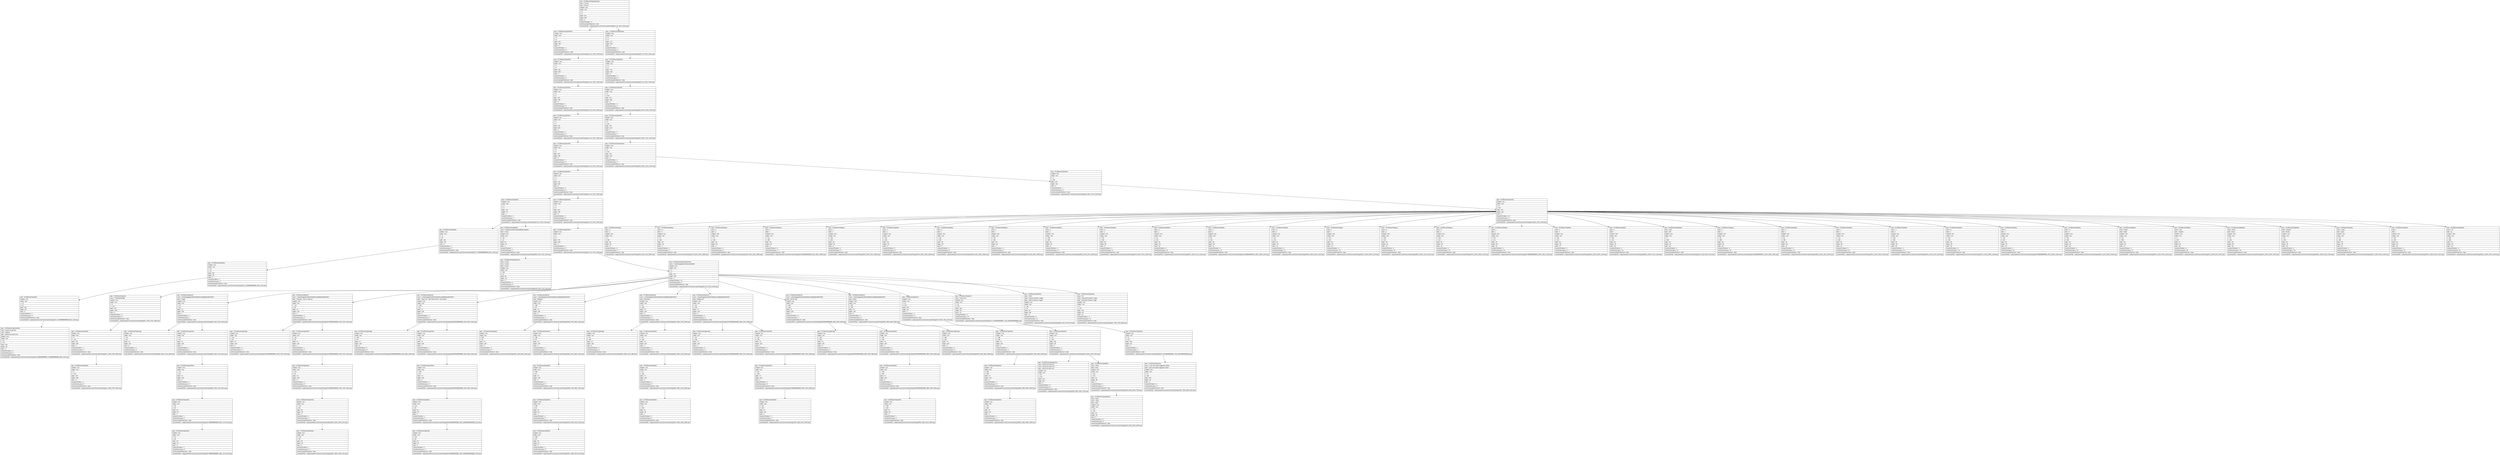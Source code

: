 digraph Layout {

	node [shape=record fontname=Arial];

	0	[label="{type = XCUIElementTypeApplication\l|name = Chrome\l|label = Chrome\l|enabled = true\l|visible = true\l|x = 0\l|y = 0\l|width = 375\l|height = 667\l|index = 0\l|numberOfChildren = 3\l|eventGeneratedOnElement = false \l|screenshotPath = outputs/android-to-ios/chrome-back/S1/pngs/0.0_0.0_750.0_1334.0.png\l}"]
	1	[label="{type = XCUIElementTypeWindow\l|enabled = true\l|visible = true\l|x = 0\l|y = 0\l|width = 375\l|height = 667\l|index = 0\l|numberOfChildren = 1\l|numInParentLayout = 0\l|eventGeneratedOnElement = false \l|screenshotPath = outputs/android-to-ios/chrome-back/S1/pngs/0.0_0.0_750.0_1334.0.png\l}"]
	2	[label="{type = XCUIElementTypeWindow\l|enabled = true\l|visible = true\l|x = 0\l|y = 0\l|width = 375\l|height = 667\l|index = 2\l|numberOfChildren = 1\l|numInParentLayout = 2\l|eventGeneratedOnElement = false \l|screenshotPath = outputs/android-to-ios/chrome-back/S1/pngs/0.0_0.0_750.0_1334.0.png\l}"]
	3	[label="{type = XCUIElementTypeOther\l|enabled = true\l|visible = true\l|x = 0\l|y = 0\l|width = 375\l|height = 667\l|index = 0\l|numberOfChildren = 1\l|numInParentLayout = 0\l|eventGeneratedOnElement = false \l|screenshotPath = outputs/android-to-ios/chrome-back/S1/pngs/0.0_0.0_750.0_1334.0.png\l}"]
	4	[label="{type = XCUIElementTypeOther\l|enabled = true\l|visible = true\l|x = 0\l|y = 0\l|width = 375\l|height = 667\l|index = 0\l|numberOfChildren = 1\l|numInParentLayout = 0\l|eventGeneratedOnElement = false \l|screenshotPath = outputs/android-to-ios/chrome-back/S1/pngs/0.0_0.0_750.0_1334.0.png\l}"]
	5	[label="{type = XCUIElementTypeOther\l|enabled = true\l|visible = true\l|x = 0\l|y = 0\l|width = 375\l|height = 667\l|index = 0\l|numberOfChildren = 1\l|numInParentLayout = 0\l|eventGeneratedOnElement = false \l|screenshotPath = outputs/android-to-ios/chrome-back/S1/pngs/0.0_0.0_750.0_1334.0.png\l}"]
	6	[label="{type = XCUIElementTypeOther\l|enabled = true\l|visible = true\l|x = 0\l|y = 407\l|width = 375\l|height = 260\l|index = 0\l|numberOfChildren = 3\l|numInParentLayout = 0\l|eventGeneratedOnElement = false \l|screenshotPath = outputs/android-to-ios/chrome-back/S1/pngs/0.0_814.0_750.0_1334.0.png\l}"]
	7	[label="{type = XCUIElementTypeOther\l|enabled = true\l|visible = true\l|x = 0\l|y = 0\l|width = 375\l|height = 667\l|index = 0\l|numberOfChildren = 1\l|numInParentLayout = 0\l|eventGeneratedOnElement = false \l|screenshotPath = outputs/android-to-ios/chrome-back/S1/pngs/0.0_0.0_750.0_1334.0.png\l}"]
	8	[label="{type = XCUIElementTypeOther\l|enabled = true\l|visible = true\l|x = 0\l|y = 451\l|width = 375\l|height = 216\l|index = 2\l|numberOfChildren = 1\l|numInParentLayout = 2\l|eventGeneratedOnElement = false \l|screenshotPath = outputs/android-to-ios/chrome-back/S1/pngs/0.0_902.0_750.0_1334.0.png\l}"]
	9	[label="{type = XCUIElementTypeOther\l|enabled = true\l|visible = true\l|x = 0\l|y = 0\l|width = 375\l|height = 667\l|index = 0\l|numberOfChildren = 1\l|numInParentLayout = 0\l|eventGeneratedOnElement = false \l|screenshotPath = outputs/android-to-ios/chrome-back/S1/pngs/0.0_0.0_750.0_1334.0.png\l}"]
	10	[label="{type = XCUIElementTypeKeyboard\l|enabled = true\l|visible = true\l|x = 0\l|y = 451\l|width = 375\l|height = 216\l|index = 0\l|numberOfChildren = 1\l|numInParentLayout = 0\l|eventGeneratedOnElement = false \l|screenshotPath = outputs/android-to-ios/chrome-back/S1/pngs/0.0_902.0_750.0_1334.0.png\l}"]
	11	[label="{type = XCUIElementTypeOther\l|enabled = true\l|visible = true\l|x = 0\l|y = 0\l|width = 375\l|height = 667\l|index = 0\l|numberOfChildren = 6\l|numInParentLayout = 0\l|eventGeneratedOnElement = false \l|screenshotPath = outputs/android-to-ios/chrome-back/S1/pngs/0.0_0.0_750.0_1334.0.png\l}"]
	12	[label="{type = XCUIElementTypeOther\l|enabled = true\l|visible = true\l|x = 0\l|y = 451\l|width = 375\l|height = 216\l|index = 0\l|numberOfChildren = 1\l|numInParentLayout = 0\l|eventGeneratedOnElement = false \l|screenshotPath = outputs/android-to-ios/chrome-back/S1/pngs/0.0_902.0_750.0_1334.0.png\l}"]
	13	[label="{type = XCUIElementTypeOther\l|enabled = true\l|visible = true\l|x = 0\l|y = 0\l|width = 375\l|height = 70\l|index = 1\l|numberOfChildren = 3\l|numInParentLayout = 1\l|eventGeneratedOnElement = false \l|screenshotPath = outputs/android-to-ios/chrome-back/S1/pngs/0.0_0.0_750.0_140.0.png\l}"]
	14	[label="{type = XCUIElementTypeOther\l|enabled = true\l|visible = true\l|x = 0\l|y = 0\l|width = 375\l|height = 667\l|index = 2\l|numberOfChildren = 2\l|numInParentLayout = 2\l|eventGeneratedOnElement = false \l|screenshotPath = outputs/android-to-ios/chrome-back/S1/pngs/0.0_0.0_750.0_1334.0.png\l}"]
	15	[label="{type = XCUIElementTypeOther\l|enabled = true\l|visible = true\l|x = 0\l|y = 451\l|width = 375\l|height = 216\l|index = 0\l|numberOfChildren = 34\l|numInParentLayout = 0\l|eventGeneratedOnElement = false \l|screenshotPath = outputs/android-to-ios/chrome-back/S1/pngs/0.0_902.0_750.0_1334.0.png\l}"]
	16	[label="{type = XCUIElementTypeOther\l|enabled = true\l|visible = true\l|x = 10\l|y = 24\l|width = 291\l|height = 36\l|index = 0\l|numberOfChildren = 1\l|numInParentLayout = 0\l|eventGeneratedOnElement = false \l|screenshotPath = outputs/android-to-ios/chrome-back/S1/pngs/20.0_47.99999999999999_602.0_120.0.png\l}"]
	17	[label="{type = XCUIElementTypeButton\l|name = kToolbarCancelOmniboxEditButtonIdentifier\l|label = Cancel\l|enabled = true\l|visible = true\l|x = 301\l|y = 20\l|width = 64\l|height = 44\l|index = 1\l|numberOfChildren = 1\l|numInParentLayout = 1\l|eventGeneratedOnElement = false \l|screenshotPath = outputs/android-to-ios/chrome-back/S1/pngs/602.0_40.0_730.0_128.0.png\l}"]
	18	[label="{type = XCUIElementTypeOther\l|enabled = true\l|visible = true\l|x = 0\l|y = 0\l|width = 375\l|height = 623\l|index = 0\l|numberOfChildren = 1\l|numInParentLayout = 0\l|eventGeneratedOnElement = false \l|screenshotPath = outputs/android-to-ios/chrome-back/S1/pngs/0.0_0.0_750.0_1246.0.png\l}"]
	19	[label="{type = XCUIElementTypeKey\l|name = q\l|label = q\l|enabled = true\l|visible = true\l|x = 0\l|y = 458\l|width = 38\l|height = 46\l|index = 0\l|numberOfChildren = 0\l|numInParentLayout = 0\l|eventGeneratedOnElement = false \l|screenshotPath = outputs/android-to-ios/chrome-back/S1/pngs/0.0_916.0_76.0_1008.0.png\l}"]
	20	[label="{type = XCUIElementTypeKey\l|name = w\l|label = w\l|enabled = true\l|visible = true\l|x = 37\l|y = 458\l|width = 38\l|height = 46\l|index = 1\l|numberOfChildren = 0\l|numInParentLayout = 1\l|eventGeneratedOnElement = false \l|screenshotPath = outputs/android-to-ios/chrome-back/S1/pngs/74.0_916.0_150.0_1008.0.png\l}"]
	21	[label="{type = XCUIElementTypeKey\l|name = e\l|label = e\l|enabled = true\l|visible = true\l|x = 75\l|y = 458\l|width = 38\l|height = 46\l|index = 2\l|numberOfChildren = 0\l|numInParentLayout = 2\l|eventGeneratedOnElement = false \l|screenshotPath = outputs/android-to-ios/chrome-back/S1/pngs/150.0_916.0_226.0_1008.0.png\l}"]
	22	[label="{type = XCUIElementTypeKey\l|name = r\l|label = r\l|enabled = true\l|visible = true\l|x = 112\l|y = 458\l|width = 38\l|height = 46\l|index = 3\l|numberOfChildren = 0\l|numInParentLayout = 3\l|eventGeneratedOnElement = false \l|screenshotPath = outputs/android-to-ios/chrome-back/S1/pngs/224.00000000000003_916.0_300.0_1008.0.png\l}"]
	23	[label="{type = XCUIElementTypeKey\l|name = t\l|label = t\l|enabled = true\l|visible = true\l|x = 150\l|y = 458\l|width = 38\l|height = 46\l|index = 4\l|numberOfChildren = 0\l|numInParentLayout = 4\l|eventGeneratedOnElement = false \l|screenshotPath = outputs/android-to-ios/chrome-back/S1/pngs/300.0_916.0_376.0_1008.0.png\l}"]
	24	[label="{type = XCUIElementTypeKey\l|name = y\l|label = y\l|enabled = true\l|visible = true\l|x = 187\l|y = 458\l|width = 38\l|height = 46\l|index = 5\l|numberOfChildren = 0\l|numInParentLayout = 5\l|eventGeneratedOnElement = false \l|screenshotPath = outputs/android-to-ios/chrome-back/S1/pngs/374.0_916.0_450.0_1008.0.png\l}"]
	25	[label="{type = XCUIElementTypeKey\l|name = u\l|label = u\l|enabled = true\l|visible = true\l|x = 225\l|y = 458\l|width = 38\l|height = 46\l|index = 6\l|numberOfChildren = 0\l|numInParentLayout = 6\l|eventGeneratedOnElement = false \l|screenshotPath = outputs/android-to-ios/chrome-back/S1/pngs/450.0_916.0_526.0_1008.0.png\l}"]
	26	[label="{type = XCUIElementTypeKey\l|name = i\l|label = i\l|enabled = true\l|visible = true\l|x = 262\l|y = 458\l|width = 38\l|height = 46\l|index = 7\l|numberOfChildren = 0\l|numInParentLayout = 7\l|eventGeneratedOnElement = false \l|screenshotPath = outputs/android-to-ios/chrome-back/S1/pngs/524.0_916.0_600.0_1008.0.png\l}"]
	27	[label="{type = XCUIElementTypeKey\l|name = o\l|label = o\l|enabled = true\l|visible = true\l|x = 300\l|y = 458\l|width = 38\l|height = 46\l|index = 8\l|numberOfChildren = 0\l|numInParentLayout = 8\l|eventGeneratedOnElement = false \l|screenshotPath = outputs/android-to-ios/chrome-back/S1/pngs/600.0_916.0_676.0_1008.0.png\l}"]
	28	[label="{type = XCUIElementTypeKey\l|name = p\l|label = p\l|enabled = true\l|visible = true\l|x = 337\l|y = 458\l|width = 38\l|height = 46\l|index = 9\l|numberOfChildren = 0\l|numInParentLayout = 9\l|eventGeneratedOnElement = false \l|screenshotPath = outputs/android-to-ios/chrome-back/S1/pngs/674.0_916.0_750.0_1008.0.png\l}"]
	29	[label="{type = XCUIElementTypeKey\l|name = a\l|label = a\l|enabled = true\l|visible = true\l|x = 18\l|y = 512\l|width = 38\l|height = 46\l|index = 10\l|numberOfChildren = 0\l|numInParentLayout = 10\l|eventGeneratedOnElement = false \l|screenshotPath = outputs/android-to-ios/chrome-back/S1/pngs/36.0_1024.0_112.0_1116.0.png\l}"]
	30	[label="{type = XCUIElementTypeKey\l|name = s\l|label = s\l|enabled = true\l|visible = true\l|x = 56\l|y = 512\l|width = 38\l|height = 46\l|index = 11\l|numberOfChildren = 0\l|numInParentLayout = 11\l|eventGeneratedOnElement = false \l|screenshotPath = outputs/android-to-ios/chrome-back/S1/pngs/112.00000000000001_1024.0_188.0_1116.0.png\l}"]
	31	[label="{type = XCUIElementTypeKey\l|name = d\l|label = d\l|enabled = true\l|visible = true\l|x = 93\l|y = 512\l|width = 38\l|height = 46\l|index = 12\l|numberOfChildren = 0\l|numInParentLayout = 12\l|eventGeneratedOnElement = false \l|screenshotPath = outputs/android-to-ios/chrome-back/S1/pngs/186.0_1024.0_262.0_1116.0.png\l}"]
	32	[label="{type = XCUIElementTypeKey\l|name = f\l|label = f\l|enabled = true\l|visible = true\l|x = 131\l|y = 512\l|width = 38\l|height = 46\l|index = 13\l|numberOfChildren = 0\l|numInParentLayout = 13\l|eventGeneratedOnElement = false \l|screenshotPath = outputs/android-to-ios/chrome-back/S1/pngs/262.0_1024.0_338.0_1116.0.png\l}"]
	33	[label="{type = XCUIElementTypeKey\l|name = g\l|label = g\l|enabled = true\l|visible = true\l|x = 169\l|y = 512\l|width = 38\l|height = 46\l|index = 14\l|numberOfChildren = 0\l|numInParentLayout = 14\l|eventGeneratedOnElement = false \l|screenshotPath = outputs/android-to-ios/chrome-back/S1/pngs/338.0_1024.0_414.0_1116.0.png\l}"]
	34	[label="{type = XCUIElementTypeKey\l|name = h\l|label = h\l|enabled = true\l|visible = true\l|x = 206\l|y = 512\l|width = 38\l|height = 46\l|index = 15\l|numberOfChildren = 0\l|numInParentLayout = 15\l|eventGeneratedOnElement = false \l|screenshotPath = outputs/android-to-ios/chrome-back/S1/pngs/412.0_1024.0_488.0_1116.0.png\l}"]
	35	[label="{type = XCUIElementTypeKey\l|name = j\l|label = j\l|enabled = true\l|visible = true\l|x = 244\l|y = 512\l|width = 38\l|height = 46\l|index = 16\l|numberOfChildren = 0\l|numInParentLayout = 16\l|eventGeneratedOnElement = false \l|screenshotPath = outputs/android-to-ios/chrome-back/S1/pngs/487.99999999999994_1024.0_564.0_1116.0.png\l}"]
	36	[label="{type = XCUIElementTypeKey\l|name = k\l|label = k\l|enabled = true\l|visible = true\l|x = 281\l|y = 512\l|width = 38\l|height = 46\l|index = 17\l|numberOfChildren = 0\l|numInParentLayout = 17\l|eventGeneratedOnElement = false \l|screenshotPath = outputs/android-to-ios/chrome-back/S1/pngs/562.0_1024.0_638.0_1116.0.png\l}"]
	37	[label="{type = XCUIElementTypeKey\l|name = l\l|label = l\l|enabled = true\l|visible = true\l|x = 319\l|y = 512\l|width = 38\l|height = 46\l|index = 18\l|numberOfChildren = 0\l|numInParentLayout = 18\l|eventGeneratedOnElement = false \l|screenshotPath = outputs/android-to-ios/chrome-back/S1/pngs/638.0_1024.0_714.0_1116.0.png\l}"]
	38	[label="{type = XCUIElementTypeButton\l|name = shift\l|label = shift\l|enabled = true\l|visible = true\l|x = 0\l|y = 566\l|width = 48\l|height = 46\l|index = 19\l|numberOfChildren = 0\l|numInParentLayout = 19\l|eventGeneratedOnElement = false \l|screenshotPath = outputs/android-to-ios/chrome-back/S1/pngs/0.0_1132.0_96.0_1224.0.png\l}"]
	39	[label="{type = XCUIElementTypeKey\l|name = z\l|label = z\l|enabled = true\l|visible = true\l|x = 56\l|y = 566\l|width = 38\l|height = 46\l|index = 20\l|numberOfChildren = 0\l|numInParentLayout = 20\l|eventGeneratedOnElement = false \l|screenshotPath = outputs/android-to-ios/chrome-back/S1/pngs/112.00000000000001_1132.0_188.0_1224.0.png\l}"]
	40	[label="{type = XCUIElementTypeKey\l|name = x\l|label = x\l|enabled = true\l|visible = true\l|x = 93\l|y = 566\l|width = 38\l|height = 46\l|index = 21\l|numberOfChildren = 0\l|numInParentLayout = 21\l|eventGeneratedOnElement = false \l|screenshotPath = outputs/android-to-ios/chrome-back/S1/pngs/186.0_1132.0_262.0_1224.0.png\l}"]
	41	[label="{type = XCUIElementTypeKey\l|name = c\l|label = c\l|enabled = true\l|visible = true\l|x = 131\l|y = 566\l|width = 38\l|height = 46\l|index = 22\l|numberOfChildren = 0\l|numInParentLayout = 22\l|eventGeneratedOnElement = false \l|screenshotPath = outputs/android-to-ios/chrome-back/S1/pngs/262.0_1132.0_338.0_1224.0.png\l}"]
	42	[label="{type = XCUIElementTypeKey\l|name = v\l|label = v\l|enabled = true\l|visible = true\l|x = 169\l|y = 566\l|width = 38\l|height = 46\l|index = 23\l|numberOfChildren = 0\l|numInParentLayout = 23\l|eventGeneratedOnElement = false \l|screenshotPath = outputs/android-to-ios/chrome-back/S1/pngs/338.0_1132.0_414.0_1224.0.png\l}"]
	43	[label="{type = XCUIElementTypeKey\l|name = b\l|label = b\l|enabled = true\l|visible = true\l|x = 206\l|y = 566\l|width = 38\l|height = 46\l|index = 24\l|numberOfChildren = 0\l|numInParentLayout = 24\l|eventGeneratedOnElement = false \l|screenshotPath = outputs/android-to-ios/chrome-back/S1/pngs/412.0_1132.0_488.0_1224.0.png\l}"]
	44	[label="{type = XCUIElementTypeKey\l|name = n\l|label = n\l|enabled = true\l|visible = true\l|x = 244\l|y = 566\l|width = 38\l|height = 46\l|index = 25\l|numberOfChildren = 0\l|numInParentLayout = 25\l|eventGeneratedOnElement = false \l|screenshotPath = outputs/android-to-ios/chrome-back/S1/pngs/487.99999999999994_1132.0_564.0_1224.0.png\l}"]
	45	[label="{type = XCUIElementTypeKey\l|name = m\l|label = m\l|enabled = true\l|visible = true\l|x = 281\l|y = 566\l|width = 38\l|height = 46\l|index = 26\l|numberOfChildren = 0\l|numInParentLayout = 26\l|eventGeneratedOnElement = false \l|screenshotPath = outputs/android-to-ios/chrome-back/S1/pngs/562.0_1132.0_638.0_1224.0.png\l}"]
	46	[label="{type = XCUIElementTypeKey\l|name = delete\l|label = delete\l|enabled = true\l|visible = true\l|x = 327\l|y = 566\l|width = 48\l|height = 46\l|index = 27\l|numberOfChildren = 0\l|numInParentLayout = 27\l|eventGeneratedOnElement = false \l|screenshotPath = outputs/android-to-ios/chrome-back/S1/pngs/654.0_1132.0_750.0_1224.0.png\l}"]
	47	[label="{type = XCUIElementTypeKey\l|name = more\l|label = numbers\l|enabled = true\l|visible = true\l|x = 0\l|y = 620\l|width = 47\l|height = 46\l|index = 28\l|numberOfChildren = 0\l|numInParentLayout = 28\l|eventGeneratedOnElement = false \l|screenshotPath = outputs/android-to-ios/chrome-back/S1/pngs/0.0_1240.0_94.0_1332.0.png\l}"]
	48	[label="{type = XCUIElementTypeButton\l|name = Emoji\l|label = Emoji\l|enabled = true\l|visible = true\l|x = 46\l|y = 620\l|width = 48\l|height = 46\l|index = 29\l|numberOfChildren = 0\l|numInParentLayout = 29\l|eventGeneratedOnElement = false \l|screenshotPath = outputs/android-to-ios/chrome-back/S1/pngs/92.0_1240.0_188.0_1332.0.png\l}"]
	49	[label="{type = XCUIElementTypeButton\l|name = dictation\l|label = Dictate\l|enabled = true\l|visible = true\l|x = 93\l|y = 620\l|width = 38\l|height = 46\l|index = 30\l|numberOfChildren = 0\l|numInParentLayout = 30\l|eventGeneratedOnElement = false \l|screenshotPath = outputs/android-to-ios/chrome-back/S1/pngs/186.0_1240.0_262.0_1332.0.png\l}"]
	50	[label="{type = XCUIElementTypeKey\l|name = space\l|label = space\l|enabled = true\l|visible = true\l|x = 131\l|y = 620\l|width = 137\l|height = 46\l|index = 31\l|numberOfChildren = 0\l|numInParentLayout = 31\l|eventGeneratedOnElement = false \l|screenshotPath = outputs/android-to-ios/chrome-back/S1/pngs/262.0_1240.0_536.0_1332.0.png\l}"]
	51	[label="{type = XCUIElementTypeKey\l|name = .\l|label = .\l|enabled = true\l|visible = true\l|x = 267\l|y = 620\l|width = 38\l|height = 46\l|index = 32\l|numberOfChildren = 0\l|numInParentLayout = 32\l|eventGeneratedOnElement = false \l|screenshotPath = outputs/android-to-ios/chrome-back/S1/pngs/534.0_1240.0_610.0_1332.0.png\l}"]
	52	[label="{type = XCUIElementTypeButton\l|name = Go\l|label = go\l|enabled = false\l|visible = true\l|x = 305\l|y = 620\l|width = 70\l|height = 46\l|index = 33\l|numberOfChildren = 0\l|numInParentLayout = 33\l|eventGeneratedOnElement = false \l|screenshotPath = outputs/android-to-ios/chrome-back/S1/pngs/610.0_1240.0_750.0_1332.0.png\l}"]
	53	[label="{type = XCUIElementTypeOther\l|enabled = true\l|visible = true\l|x = 10\l|y = 24\l|width = 291\l|height = 36\l|index = 0\l|numberOfChildren = 1\l|numInParentLayout = 0\l|eventGeneratedOnElement = false \l|screenshotPath = outputs/android-to-ios/chrome-back/S1/pngs/20.0_47.99999999999999_602.0_120.0.png\l}"]
	54	[label="{type = XCUIElementTypeStaticText\l|value = Cancel\l|name = Cancel\l|label = Cancel\l|enabled = true\l|visible = true\l|x = 309\l|y = 33\l|width = 48\l|height = 18\l|index = 0\l|numberOfChildren = 0\l|numInParentLayout = 0\l|eventGeneratedOnElement = false \l|screenshotPath = outputs/android-to-ios/chrome-back/S1/pngs/618.0_66.0_714.0_102.0.png\l}"]
	55	[label="{type = XCUIElementTypeCollectionView\l|name = ContentSuggestionsCollectionIdentifier\l|enabled = true\l|visible = true\l|x = 0\l|y = 0\l|width = 375\l|height = 623\l|index = 0\l|numberOfChildren = 13\l|numInParentLayout = 0\l|eventGeneratedOnElement = false \l|screenshotPath = outputs/android-to-ios/chrome-back/S1/pngs/0.0_0.0_750.0_1246.0.png\l}"]
	56	[label="{type = XCUIElementTypeOther\l|enabled = true\l|visible = true\l|x = 10\l|y = 24\l|width = 291\l|height = 36\l|index = 0\l|numberOfChildren = 2\l|numInParentLayout = 0\l|eventGeneratedOnElement = false \l|screenshotPath = outputs/android-to-ios/chrome-back/S1/pngs/20.0_47.99999999999999_602.0_120.0.png\l}"]
	57	[label="{type = XCUIElementTypeCell\l|name = CSHeaderIdentifier\l|enabled = true\l|visible = true\l|x = 0\l|y = -214\l|width = 375\l|height = 298\l|index = 0\l|numberOfChildren = 3\l|numInParentLayout = 0\l|eventGeneratedOnElement = false \l|screenshotPath = outputs/android-to-ios/chrome-back/S1/pngs/0.0_-428.0_750.0_168.0.png\l}"]
	58	[label="{type = XCUIElementTypeCell\l|name = contentSuggestionsMostVisitedAccessibilityIdentifierPrefix0\l|label = Google\l|enabled = true\l|visible = true\l|x = 34\l|y = 82\l|width = 73\l|height = 100\l|index = 1\l|numberOfChildren = 3\l|numInParentLayout = 1\l|eventGeneratedOnElement = false \l|screenshotPath = outputs/android-to-ios/chrome-back/S1/pngs/68.0_164.0_214.0_364.0.png\l}"]
	59	[label="{type = XCUIElementTypeCell\l|name = contentSuggestionsMostVisitedAccessibilityIdentifierPrefix1\l|label = Facebook - Log In or Sign Up\l|enabled = true\l|visible = true\l|x = 112\l|y = 82\l|width = 73\l|height = 100\l|index = 2\l|numberOfChildren = 3\l|numInParentLayout = 2\l|eventGeneratedOnElement = false \l|screenshotPath = outputs/android-to-ios/chrome-back/S1/pngs/224.00000000000003_164.0_370.0_364.0.png\l}"]
	60	[label="{type = XCUIElementTypeCell\l|name = contentSuggestionsMostVisitedAccessibilityIdentifierPrefix2\l|label = Chess.com - Play Chess Online - Free Games\l|enabled = true\l|visible = true\l|x = 190\l|y = 82\l|width = 73\l|height = 100\l|index = 3\l|numberOfChildren = 3\l|numInParentLayout = 3\l|eventGeneratedOnElement = false \l|screenshotPath = outputs/android-to-ios/chrome-back/S1/pngs/380.00000000000006_164.0_526.0_364.0.png\l}"]
	61	[label="{type = XCUIElementTypeCell\l|name = contentSuggestionsMostVisitedAccessibilityIdentifierPrefix3\l|label = Wikipedia\l|enabled = true\l|visible = true\l|x = 268\l|y = 82\l|width = 73\l|height = 100\l|index = 4\l|numberOfChildren = 3\l|numInParentLayout = 4\l|eventGeneratedOnElement = false \l|screenshotPath = outputs/android-to-ios/chrome-back/S1/pngs/536.0_164.0_682.0_364.0.png\l}"]
	62	[label="{type = XCUIElementTypeCell\l|name = contentSuggestionsMostVisitedAccessibilityIdentifierPrefix4\l|label = Bookmarks\l|enabled = true\l|visible = true\l|x = 34\l|y = 198\l|width = 73\l|height = 100\l|index = 5\l|numberOfChildren = 3\l|numInParentLayout = 5\l|eventGeneratedOnElement = false \l|screenshotPath = outputs/android-to-ios/chrome-back/S1/pngs/68.0_396.0_214.0_596.0.png\l}"]
	63	[label="{type = XCUIElementTypeCell\l|name = contentSuggestionsMostVisitedAccessibilityIdentifierPrefix5\l|label = Reading List\l|enabled = true\l|visible = true\l|x = 112\l|y = 198\l|width = 73\l|height = 100\l|index = 6\l|numberOfChildren = 3\l|numInParentLayout = 6\l|eventGeneratedOnElement = false \l|screenshotPath = outputs/android-to-ios/chrome-back/S1/pngs/224.00000000000003_396.0_370.0_596.0.png\l}"]
	64	[label="{type = XCUIElementTypeCell\l|name = contentSuggestionsMostVisitedAccessibilityIdentifierPrefix6\l|label = Recent Tabs\l|enabled = true\l|visible = true\l|x = 190\l|y = 198\l|width = 73\l|height = 100\l|index = 7\l|numberOfChildren = 3\l|numInParentLayout = 7\l|eventGeneratedOnElement = false \l|screenshotPath = outputs/android-to-ios/chrome-back/S1/pngs/380.00000000000006_396.0_526.0_596.0.png\l}"]
	65	[label="{type = XCUIElementTypeCell\l|name = contentSuggestionsMostVisitedAccessibilityIdentifierPrefix7\l|label = History\l|enabled = true\l|visible = true\l|x = 268\l|y = 198\l|width = 73\l|height = 100\l|index = 8\l|numberOfChildren = 3\l|numInParentLayout = 8\l|eventGeneratedOnElement = false \l|screenshotPath = outputs/android-to-ios/chrome-back/S1/pngs/536.0_396.0_682.0_596.0.png\l}"]
	66	[label="{type = XCUIElementTypeCell\l|enabled = true\l|visible = true\l|x = 16\l|y = 315\l|width = 343\l|height = 48\l|index = 9\l|numberOfChildren = 3\l|numInParentLayout = 9\l|eventGeneratedOnElement = false \l|screenshotPath = outputs/android-to-ios/chrome-back/S1/pngs/32.0_630.0_718.0_726.0.png\l}"]
	67	[label="{type = XCUIElementTypeCell\l|name = Learn more\l|enabled = true\l|visible = true\l|x = 16\l|y = 371\l|width = 343\l|height = 48\l|index = 10\l|numberOfChildren = 3\l|numInParentLayout = 10\l|eventGeneratedOnElement = false \l|screenshotPath = outputs/android-to-ios/chrome-back/S1/pngs/32.0_742.0000000000001_718.0_838.0000000000001.png\l}"]
	68	[label="{type = XCUIElementTypeOther\l|value = 100%\l|name = Vertical scroll bar, 2 pages\l|label = Vertical scroll bar, 2 pages\l|enabled = true\l|visible = true\l|x = 342\l|y = 20\l|width = 30\l|height = 387\l|index = 11\l|numberOfChildren = 0\l|numInParentLayout = 11\l|eventGeneratedOnElement = false \l|screenshotPath = outputs/android-to-ios/chrome-back/S1/pngs/684.0_40.0_744.0_814.0.png\l}"]
	69	[label="{type = XCUIElementTypeOther\l|value = 0%\l|name = Horizontal scroll bar, 1 page\l|label = Horizontal scroll bar, 1 page\l|enabled = true\l|visible = true\l|x = 0\l|y = 374\l|width = 375\l|height = 30\l|index = 12\l|numberOfChildren = 0\l|numInParentLayout = 12\l|eventGeneratedOnElement = false \l|screenshotPath = outputs/android-to-ios/chrome-back/S1/pngs/0.0_748.0_750.0_808.0.png\l}"]
	70	[label="{type = XCUIElementTypeTextField\l|value = Search or type URL\l|name = Address\l|label = Address and search bar\l|enabled = true\l|visible = true\l|x = 61\l|y = 24\l|width = 236\l|height = 36\l|index = 1\l|numberOfChildren = 0\l|numInParentLayout = 1\l|eventGeneratedOnElement = false \l|screenshotPath = outputs/android-to-ios/chrome-back/S1/pngs/121.99999999999999_47.99999999999999_594.0_120.0.png\l}"]
	71	[label="{type = XCUIElementTypeOther\l|enabled = true\l|visible = true\l|x = 0\l|y = -214\l|width = 375\l|height = 298\l|index = 1\l|numberOfChildren = 1\l|numInParentLayout = 1\l|eventGeneratedOnElement = false \l|screenshotPath = outputs/android-to-ios/chrome-back/S1/pngs/0.0_-428.0_750.0_168.0.png\l}"]
	72	[label="{type = XCUIElementTypeImage\l|enabled = true\l|visible = true\l|x = 34\l|y = 82\l|width = 73\l|height = 100\l|index = 0\l|numberOfChildren = 0\l|numInParentLayout = 0\l|eventGeneratedOnElement = false \l|screenshotPath = outputs/android-to-ios/chrome-back/S1/pngs/68.0_164.0_214.0_364.0.png\l}"]
	73	[label="{type = XCUIElementTypeOther\l|enabled = true\l|visible = true\l|x = 34\l|y = 82\l|width = 73\l|height = 100\l|index = 1\l|numberOfChildren = 1\l|numInParentLayout = 1\l|eventGeneratedOnElement = false \l|screenshotPath = outputs/android-to-ios/chrome-back/S1/pngs/68.0_164.0_214.0_364.0.png\l}"]
	74	[label="{type = XCUIElementTypeImage\l|enabled = true\l|visible = true\l|x = 112\l|y = 82\l|width = 73\l|height = 100\l|index = 0\l|numberOfChildren = 0\l|numInParentLayout = 0\l|eventGeneratedOnElement = false \l|screenshotPath = outputs/android-to-ios/chrome-back/S1/pngs/224.00000000000003_164.0_370.0_364.0.png\l}"]
	75	[label="{type = XCUIElementTypeOther\l|enabled = true\l|visible = true\l|x = 112\l|y = 82\l|width = 73\l|height = 100\l|index = 1\l|numberOfChildren = 1\l|numInParentLayout = 1\l|eventGeneratedOnElement = false \l|screenshotPath = outputs/android-to-ios/chrome-back/S1/pngs/224.00000000000003_164.0_370.0_364.0.png\l}"]
	76	[label="{type = XCUIElementTypeImage\l|enabled = true\l|visible = true\l|x = 190\l|y = 82\l|width = 73\l|height = 100\l|index = 0\l|numberOfChildren = 0\l|numInParentLayout = 0\l|eventGeneratedOnElement = false \l|screenshotPath = outputs/android-to-ios/chrome-back/S1/pngs/380.00000000000006_164.0_526.0_364.0.png\l}"]
	77	[label="{type = XCUIElementTypeOther\l|enabled = true\l|visible = true\l|x = 190\l|y = 82\l|width = 73\l|height = 100\l|index = 1\l|numberOfChildren = 1\l|numInParentLayout = 1\l|eventGeneratedOnElement = false \l|screenshotPath = outputs/android-to-ios/chrome-back/S1/pngs/380.00000000000006_164.0_526.0_364.0.png\l}"]
	78	[label="{type = XCUIElementTypeImage\l|enabled = true\l|visible = true\l|x = 268\l|y = 82\l|width = 73\l|height = 100\l|index = 0\l|numberOfChildren = 0\l|numInParentLayout = 0\l|eventGeneratedOnElement = false \l|screenshotPath = outputs/android-to-ios/chrome-back/S1/pngs/536.0_164.0_682.0_364.0.png\l}"]
	79	[label="{type = XCUIElementTypeOther\l|enabled = true\l|visible = true\l|x = 268\l|y = 82\l|width = 73\l|height = 100\l|index = 1\l|numberOfChildren = 1\l|numInParentLayout = 1\l|eventGeneratedOnElement = false \l|screenshotPath = outputs/android-to-ios/chrome-back/S1/pngs/536.0_164.0_682.0_364.0.png\l}"]
	80	[label="{type = XCUIElementTypeImage\l|enabled = true\l|visible = true\l|x = 34\l|y = 198\l|width = 73\l|height = 100\l|index = 0\l|numberOfChildren = 0\l|numInParentLayout = 0\l|eventGeneratedOnElement = false \l|screenshotPath = outputs/android-to-ios/chrome-back/S1/pngs/68.0_396.0_214.0_596.0.png\l}"]
	81	[label="{type = XCUIElementTypeOther\l|enabled = true\l|visible = true\l|x = 34\l|y = 198\l|width = 73\l|height = 100\l|index = 1\l|numberOfChildren = 1\l|numInParentLayout = 1\l|eventGeneratedOnElement = false \l|screenshotPath = outputs/android-to-ios/chrome-back/S1/pngs/68.0_396.0_214.0_596.0.png\l}"]
	82	[label="{type = XCUIElementTypeImage\l|enabled = true\l|visible = true\l|x = 112\l|y = 198\l|width = 73\l|height = 100\l|index = 0\l|numberOfChildren = 0\l|numInParentLayout = 0\l|eventGeneratedOnElement = false \l|screenshotPath = outputs/android-to-ios/chrome-back/S1/pngs/224.00000000000003_396.0_370.0_596.0.png\l}"]
	83	[label="{type = XCUIElementTypeOther\l|enabled = true\l|visible = true\l|x = 112\l|y = 198\l|width = 73\l|height = 100\l|index = 1\l|numberOfChildren = 1\l|numInParentLayout = 1\l|eventGeneratedOnElement = false \l|screenshotPath = outputs/android-to-ios/chrome-back/S1/pngs/224.00000000000003_396.0_370.0_596.0.png\l}"]
	84	[label="{type = XCUIElementTypeImage\l|enabled = true\l|visible = true\l|x = 190\l|y = 198\l|width = 73\l|height = 100\l|index = 0\l|numberOfChildren = 0\l|numInParentLayout = 0\l|eventGeneratedOnElement = false \l|screenshotPath = outputs/android-to-ios/chrome-back/S1/pngs/380.00000000000006_396.0_526.0_596.0.png\l}"]
	85	[label="{type = XCUIElementTypeOther\l|enabled = true\l|visible = true\l|x = 190\l|y = 198\l|width = 73\l|height = 100\l|index = 1\l|numberOfChildren = 1\l|numInParentLayout = 1\l|eventGeneratedOnElement = false \l|screenshotPath = outputs/android-to-ios/chrome-back/S1/pngs/380.00000000000006_396.0_526.0_596.0.png\l}"]
	86	[label="{type = XCUIElementTypeImage\l|enabled = true\l|visible = true\l|x = 268\l|y = 198\l|width = 73\l|height = 100\l|index = 0\l|numberOfChildren = 0\l|numInParentLayout = 0\l|eventGeneratedOnElement = false \l|screenshotPath = outputs/android-to-ios/chrome-back/S1/pngs/536.0_396.0_682.0_596.0.png\l}"]
	87	[label="{type = XCUIElementTypeOther\l|enabled = true\l|visible = true\l|x = 268\l|y = 198\l|width = 73\l|height = 100\l|index = 1\l|numberOfChildren = 1\l|numInParentLayout = 1\l|eventGeneratedOnElement = false \l|screenshotPath = outputs/android-to-ios/chrome-back/S1/pngs/536.0_396.0_682.0_596.0.png\l}"]
	88	[label="{type = XCUIElementTypeOther\l|enabled = true\l|visible = true\l|x = 16\l|y = 315\l|width = 343\l|height = 48\l|index = 1\l|numberOfChildren = 2\l|numInParentLayout = 1\l|eventGeneratedOnElement = false \l|screenshotPath = outputs/android-to-ios/chrome-back/S1/pngs/32.0_630.0_718.0_726.0.png\l}"]
	89	[label="{type = XCUIElementTypeOther\l|enabled = true\l|visible = true\l|x = 16\l|y = 371\l|width = 343\l|height = 48\l|index = 1\l|numberOfChildren = 1\l|numInParentLayout = 1\l|eventGeneratedOnElement = false \l|screenshotPath = outputs/android-to-ios/chrome-back/S1/pngs/32.0_742.0000000000001_718.0_838.0000000000001.png\l}"]
	90	[label="{type = XCUIElementTypeOther\l|enabled = true\l|visible = true\l|x = 0\l|y = -214\l|width = 375\l|height = 298\l|index = 0\l|numberOfChildren = 3\l|numInParentLayout = 0\l|eventGeneratedOnElement = false \l|screenshotPath = outputs/android-to-ios/chrome-back/S1/pngs/0.0_-428.0_750.0_168.0.png\l}"]
	91	[label="{type = XCUIElementTypeOther\l|enabled = true\l|visible = true\l|x = 34\l|y = 82\l|width = 73\l|height = 100\l|index = 0\l|numberOfChildren = 3\l|numInParentLayout = 0\l|eventGeneratedOnElement = false \l|screenshotPath = outputs/android-to-ios/chrome-back/S1/pngs/68.0_164.0_214.0_364.0.png\l}"]
	92	[label="{type = XCUIElementTypeOther\l|enabled = true\l|visible = true\l|x = 112\l|y = 82\l|width = 73\l|height = 100\l|index = 0\l|numberOfChildren = 3\l|numInParentLayout = 0\l|eventGeneratedOnElement = false \l|screenshotPath = outputs/android-to-ios/chrome-back/S1/pngs/224.00000000000003_164.0_370.0_364.0.png\l}"]
	93	[label="{type = XCUIElementTypeOther\l|enabled = true\l|visible = true\l|x = 190\l|y = 82\l|width = 73\l|height = 100\l|index = 0\l|numberOfChildren = 3\l|numInParentLayout = 0\l|eventGeneratedOnElement = false \l|screenshotPath = outputs/android-to-ios/chrome-back/S1/pngs/380.00000000000006_164.0_526.0_364.0.png\l}"]
	94	[label="{type = XCUIElementTypeOther\l|enabled = true\l|visible = true\l|x = 268\l|y = 82\l|width = 73\l|height = 100\l|index = 0\l|numberOfChildren = 3\l|numInParentLayout = 0\l|eventGeneratedOnElement = false \l|screenshotPath = outputs/android-to-ios/chrome-back/S1/pngs/536.0_164.0_682.0_364.0.png\l}"]
	95	[label="{type = XCUIElementTypeOther\l|enabled = true\l|visible = true\l|x = 34\l|y = 198\l|width = 73\l|height = 100\l|index = 0\l|numberOfChildren = 3\l|numInParentLayout = 0\l|eventGeneratedOnElement = false \l|screenshotPath = outputs/android-to-ios/chrome-back/S1/pngs/68.0_396.0_214.0_596.0.png\l}"]
	96	[label="{type = XCUIElementTypeOther\l|enabled = true\l|visible = true\l|x = 112\l|y = 198\l|width = 73\l|height = 100\l|index = 0\l|numberOfChildren = 3\l|numInParentLayout = 0\l|eventGeneratedOnElement = false \l|screenshotPath = outputs/android-to-ios/chrome-back/S1/pngs/224.00000000000003_396.0_370.0_596.0.png\l}"]
	97	[label="{type = XCUIElementTypeOther\l|enabled = true\l|visible = true\l|x = 190\l|y = 198\l|width = 73\l|height = 100\l|index = 0\l|numberOfChildren = 3\l|numInParentLayout = 0\l|eventGeneratedOnElement = false \l|screenshotPath = outputs/android-to-ios/chrome-back/S1/pngs/380.00000000000006_396.0_526.0_596.0.png\l}"]
	98	[label="{type = XCUIElementTypeOther\l|enabled = true\l|visible = true\l|x = 268\l|y = 198\l|width = 73\l|height = 100\l|index = 0\l|numberOfChildren = 3\l|numInParentLayout = 0\l|eventGeneratedOnElement = false \l|screenshotPath = outputs/android-to-ios/chrome-back/S1/pngs/536.0_396.0_682.0_596.0.png\l}"]
	99	[label="{type = XCUIElementTypeStaticText\l|value = ARTICLES FOR YOU\l|name = ARTICLES FOR YOU\l|label = ARTICLES FOR YOU\l|enabled = true\l|visible = true\l|x = 29\l|y = 315\l|width = 122\l|height = 48\l|index = 0\l|numberOfChildren = 0\l|numInParentLayout = 0\l|eventGeneratedOnElement = false \l|screenshotPath = outputs/android-to-ios/chrome-back/S1/pngs/58.0_630.0_302.0_726.0.png\l}"]
	100	[label="{type = XCUIElementTypeButton\l|name = Show\l|label = Show\l|enabled = true\l|visible = true\l|x = 312\l|y = 315\l|width = 34\l|height = 48\l|index = 1\l|numberOfChildren = 1\l|numInParentLayout = 1\l|eventGeneratedOnElement = false \l|screenshotPath = outputs/android-to-ios/chrome-back/S1/pngs/624.0_630.0_692.0_726.0.png\l}"]
	101	[label="{type = XCUIElementTypeLink\l|name = Learn more about suggested content\l|label = Learn more about suggested content\l|enabled = true\l|visible = true\l|x = 75\l|y = 395\l|width = 225\l|height = 16\l|index = 0\l|numberOfChildren = 0\l|numInParentLayout = 0\l|eventGeneratedOnElement = false \l|screenshotPath = outputs/android-to-ios/chrome-back/S1/pngs/150.0_790.0_600.0_822.0.png\l}"]
	102	[label="{type = XCUIElementTypeOther\l|enabled = true\l|visible = true\l|x = 54\l|y = 94\l|width = 33\l|height = 32\l|index = 1\l|numberOfChildren = 1\l|numInParentLayout = 1\l|eventGeneratedOnElement = false \l|screenshotPath = outputs/android-to-ios/chrome-back/S1/pngs/107.99999999999999_188.0_174.0_252.0.png\l}"]
	103	[label="{type = XCUIElementTypeOther\l|enabled = true\l|visible = true\l|x = 132\l|y = 94\l|width = 33\l|height = 32\l|index = 1\l|numberOfChildren = 1\l|numInParentLayout = 1\l|eventGeneratedOnElement = false \l|screenshotPath = outputs/android-to-ios/chrome-back/S1/pngs/264.0_188.0_330.0_252.0.png\l}"]
	104	[label="{type = XCUIElementTypeOther\l|enabled = true\l|visible = true\l|x = 210\l|y = 94\l|width = 33\l|height = 32\l|index = 1\l|numberOfChildren = 1\l|numInParentLayout = 1\l|eventGeneratedOnElement = false \l|screenshotPath = outputs/android-to-ios/chrome-back/S1/pngs/420.00000000000006_188.0_486.00000000000006_252.0.png\l}"]
	105	[label="{type = XCUIElementTypeOther\l|enabled = true\l|visible = true\l|x = 288\l|y = 94\l|width = 33\l|height = 32\l|index = 1\l|numberOfChildren = 1\l|numInParentLayout = 1\l|eventGeneratedOnElement = false \l|screenshotPath = outputs/android-to-ios/chrome-back/S1/pngs/576.0_188.0_642.0_252.0.png\l}"]
	106	[label="{type = XCUIElementTypeOther\l|enabled = true\l|visible = true\l|x = 42\l|y = 198\l|width = 57\l|height = 56\l|index = 1\l|numberOfChildren = 1\l|numInParentLayout = 1\l|eventGeneratedOnElement = false \l|screenshotPath = outputs/android-to-ios/chrome-back/S1/pngs/84.0_396.0_198.0_508.0.png\l}"]
	107	[label="{type = XCUIElementTypeOther\l|enabled = true\l|visible = true\l|x = 120\l|y = 198\l|width = 57\l|height = 56\l|index = 1\l|numberOfChildren = 1\l|numInParentLayout = 1\l|eventGeneratedOnElement = false \l|screenshotPath = outputs/android-to-ios/chrome-back/S1/pngs/240.0_396.0_354.0_508.0.png\l}"]
	108	[label="{type = XCUIElementTypeOther\l|enabled = true\l|visible = true\l|x = 198\l|y = 198\l|width = 57\l|height = 56\l|index = 1\l|numberOfChildren = 1\l|numInParentLayout = 1\l|eventGeneratedOnElement = false \l|screenshotPath = outputs/android-to-ios/chrome-back/S1/pngs/396.0_396.0_510.0_508.0.png\l}"]
	109	[label="{type = XCUIElementTypeOther\l|enabled = true\l|visible = true\l|x = 276\l|y = 198\l|width = 57\l|height = 56\l|index = 1\l|numberOfChildren = 1\l|numInParentLayout = 1\l|eventGeneratedOnElement = false \l|screenshotPath = outputs/android-to-ios/chrome-back/S1/pngs/552.0_396.0_666.0_508.0.png\l}"]
	110	[label="{type = XCUIElementTypeStaticText\l|value = Show\l|name = Show\l|label = Show\l|enabled = true\l|visible = true\l|x = 312\l|y = 331\l|width = 34\l|height = 16\l|index = 0\l|numberOfChildren = 0\l|numInParentLayout = 0\l|eventGeneratedOnElement = false \l|screenshotPath = outputs/android-to-ios/chrome-back/S1/pngs/624.0_662.0_692.0_694.0.png\l}"]
	111	[label="{type = XCUIElementTypeOther\l|enabled = true\l|visible = true\l|x = 54\l|y = 94\l|width = 33\l|height = 32\l|index = 0\l|numberOfChildren = 1\l|numInParentLayout = 0\l|eventGeneratedOnElement = false \l|screenshotPath = outputs/android-to-ios/chrome-back/S1/pngs/107.99999999999999_188.0_174.0_252.0.png\l}"]
	112	[label="{type = XCUIElementTypeOther\l|enabled = true\l|visible = true\l|x = 132\l|y = 94\l|width = 33\l|height = 32\l|index = 0\l|numberOfChildren = 1\l|numInParentLayout = 0\l|eventGeneratedOnElement = false \l|screenshotPath = outputs/android-to-ios/chrome-back/S1/pngs/264.0_188.0_330.0_252.0.png\l}"]
	113	[label="{type = XCUIElementTypeOther\l|enabled = true\l|visible = true\l|x = 210\l|y = 94\l|width = 33\l|height = 32\l|index = 0\l|numberOfChildren = 1\l|numInParentLayout = 0\l|eventGeneratedOnElement = false \l|screenshotPath = outputs/android-to-ios/chrome-back/S1/pngs/420.00000000000006_188.0_486.00000000000006_252.0.png\l}"]
	114	[label="{type = XCUIElementTypeOther\l|enabled = true\l|visible = true\l|x = 288\l|y = 94\l|width = 33\l|height = 32\l|index = 0\l|numberOfChildren = 1\l|numInParentLayout = 0\l|eventGeneratedOnElement = false \l|screenshotPath = outputs/android-to-ios/chrome-back/S1/pngs/576.0_188.0_642.0_252.0.png\l}"]


	0 -> 1
	0 -> 2
	1 -> 3
	2 -> 4
	3 -> 5
	4 -> 6
	5 -> 7
	6 -> 8
	7 -> 9
	8 -> 10
	9 -> 11
	10 -> 12
	11 -> 13
	11 -> 14
	12 -> 15
	13 -> 16
	13 -> 17
	14 -> 18
	15 -> 19
	15 -> 20
	15 -> 21
	15 -> 22
	15 -> 23
	15 -> 24
	15 -> 25
	15 -> 26
	15 -> 27
	15 -> 28
	15 -> 29
	15 -> 30
	15 -> 31
	15 -> 32
	15 -> 33
	15 -> 34
	15 -> 35
	15 -> 36
	15 -> 37
	15 -> 38
	15 -> 39
	15 -> 40
	15 -> 41
	15 -> 42
	15 -> 43
	15 -> 44
	15 -> 45
	15 -> 46
	15 -> 47
	15 -> 48
	15 -> 49
	15 -> 50
	15 -> 51
	15 -> 52
	16 -> 53
	17 -> 54
	18 -> 55
	53 -> 56
	55 -> 57
	55 -> 58
	55 -> 59
	55 -> 60
	55 -> 61
	55 -> 62
	55 -> 63
	55 -> 64
	55 -> 65
	55 -> 66
	55 -> 67
	55 -> 68
	55 -> 69
	56 -> 70
	57 -> 71
	58 -> 72
	58 -> 73
	59 -> 74
	59 -> 75
	60 -> 76
	60 -> 77
	61 -> 78
	61 -> 79
	62 -> 80
	62 -> 81
	63 -> 82
	63 -> 83
	64 -> 84
	64 -> 85
	65 -> 86
	65 -> 87
	66 -> 88
	67 -> 89
	71 -> 90
	73 -> 91
	75 -> 92
	77 -> 93
	79 -> 94
	81 -> 95
	83 -> 96
	85 -> 97
	87 -> 98
	88 -> 99
	88 -> 100
	89 -> 101
	91 -> 102
	92 -> 103
	93 -> 104
	94 -> 105
	95 -> 106
	96 -> 107
	97 -> 108
	98 -> 109
	100 -> 110
	102 -> 111
	103 -> 112
	104 -> 113
	105 -> 114


}